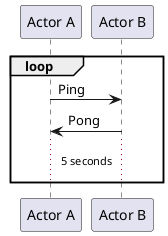@startuml
participant "Actor A"
participant "Actor B"
loop
"Actor A" -> "Actor B" : Ping
"Actor B" -> "Actor A" : Pong
... 5 seconds ...
end
@enduml